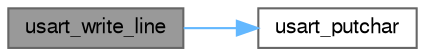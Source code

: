 digraph "usart_write_line"
{
 // LATEX_PDF_SIZE
  bgcolor="transparent";
  edge [fontname=FreeSans,fontsize=10,labelfontname=FreeSans,labelfontsize=10];
  node [fontname=FreeSans,fontsize=10,shape=box,height=0.2,width=0.4];
  rankdir="LR";
  Node1 [label="usart_write_line",height=0.2,width=0.4,color="gray40", fillcolor="grey60", style="filled", fontcolor="black",tooltip="Write one-line string through USART."];
  Node1 -> Node2 [color="steelblue1",style="solid"];
  Node2 [label="usart_putchar",height=0.2,width=0.4,color="grey40", fillcolor="white", style="filled",URL="$group__sam__drivers__usart__group.html#gace816375e1905a329cffd46e3ffd89b1",tooltip="Write to USART Transmit Holding Register."];
}
